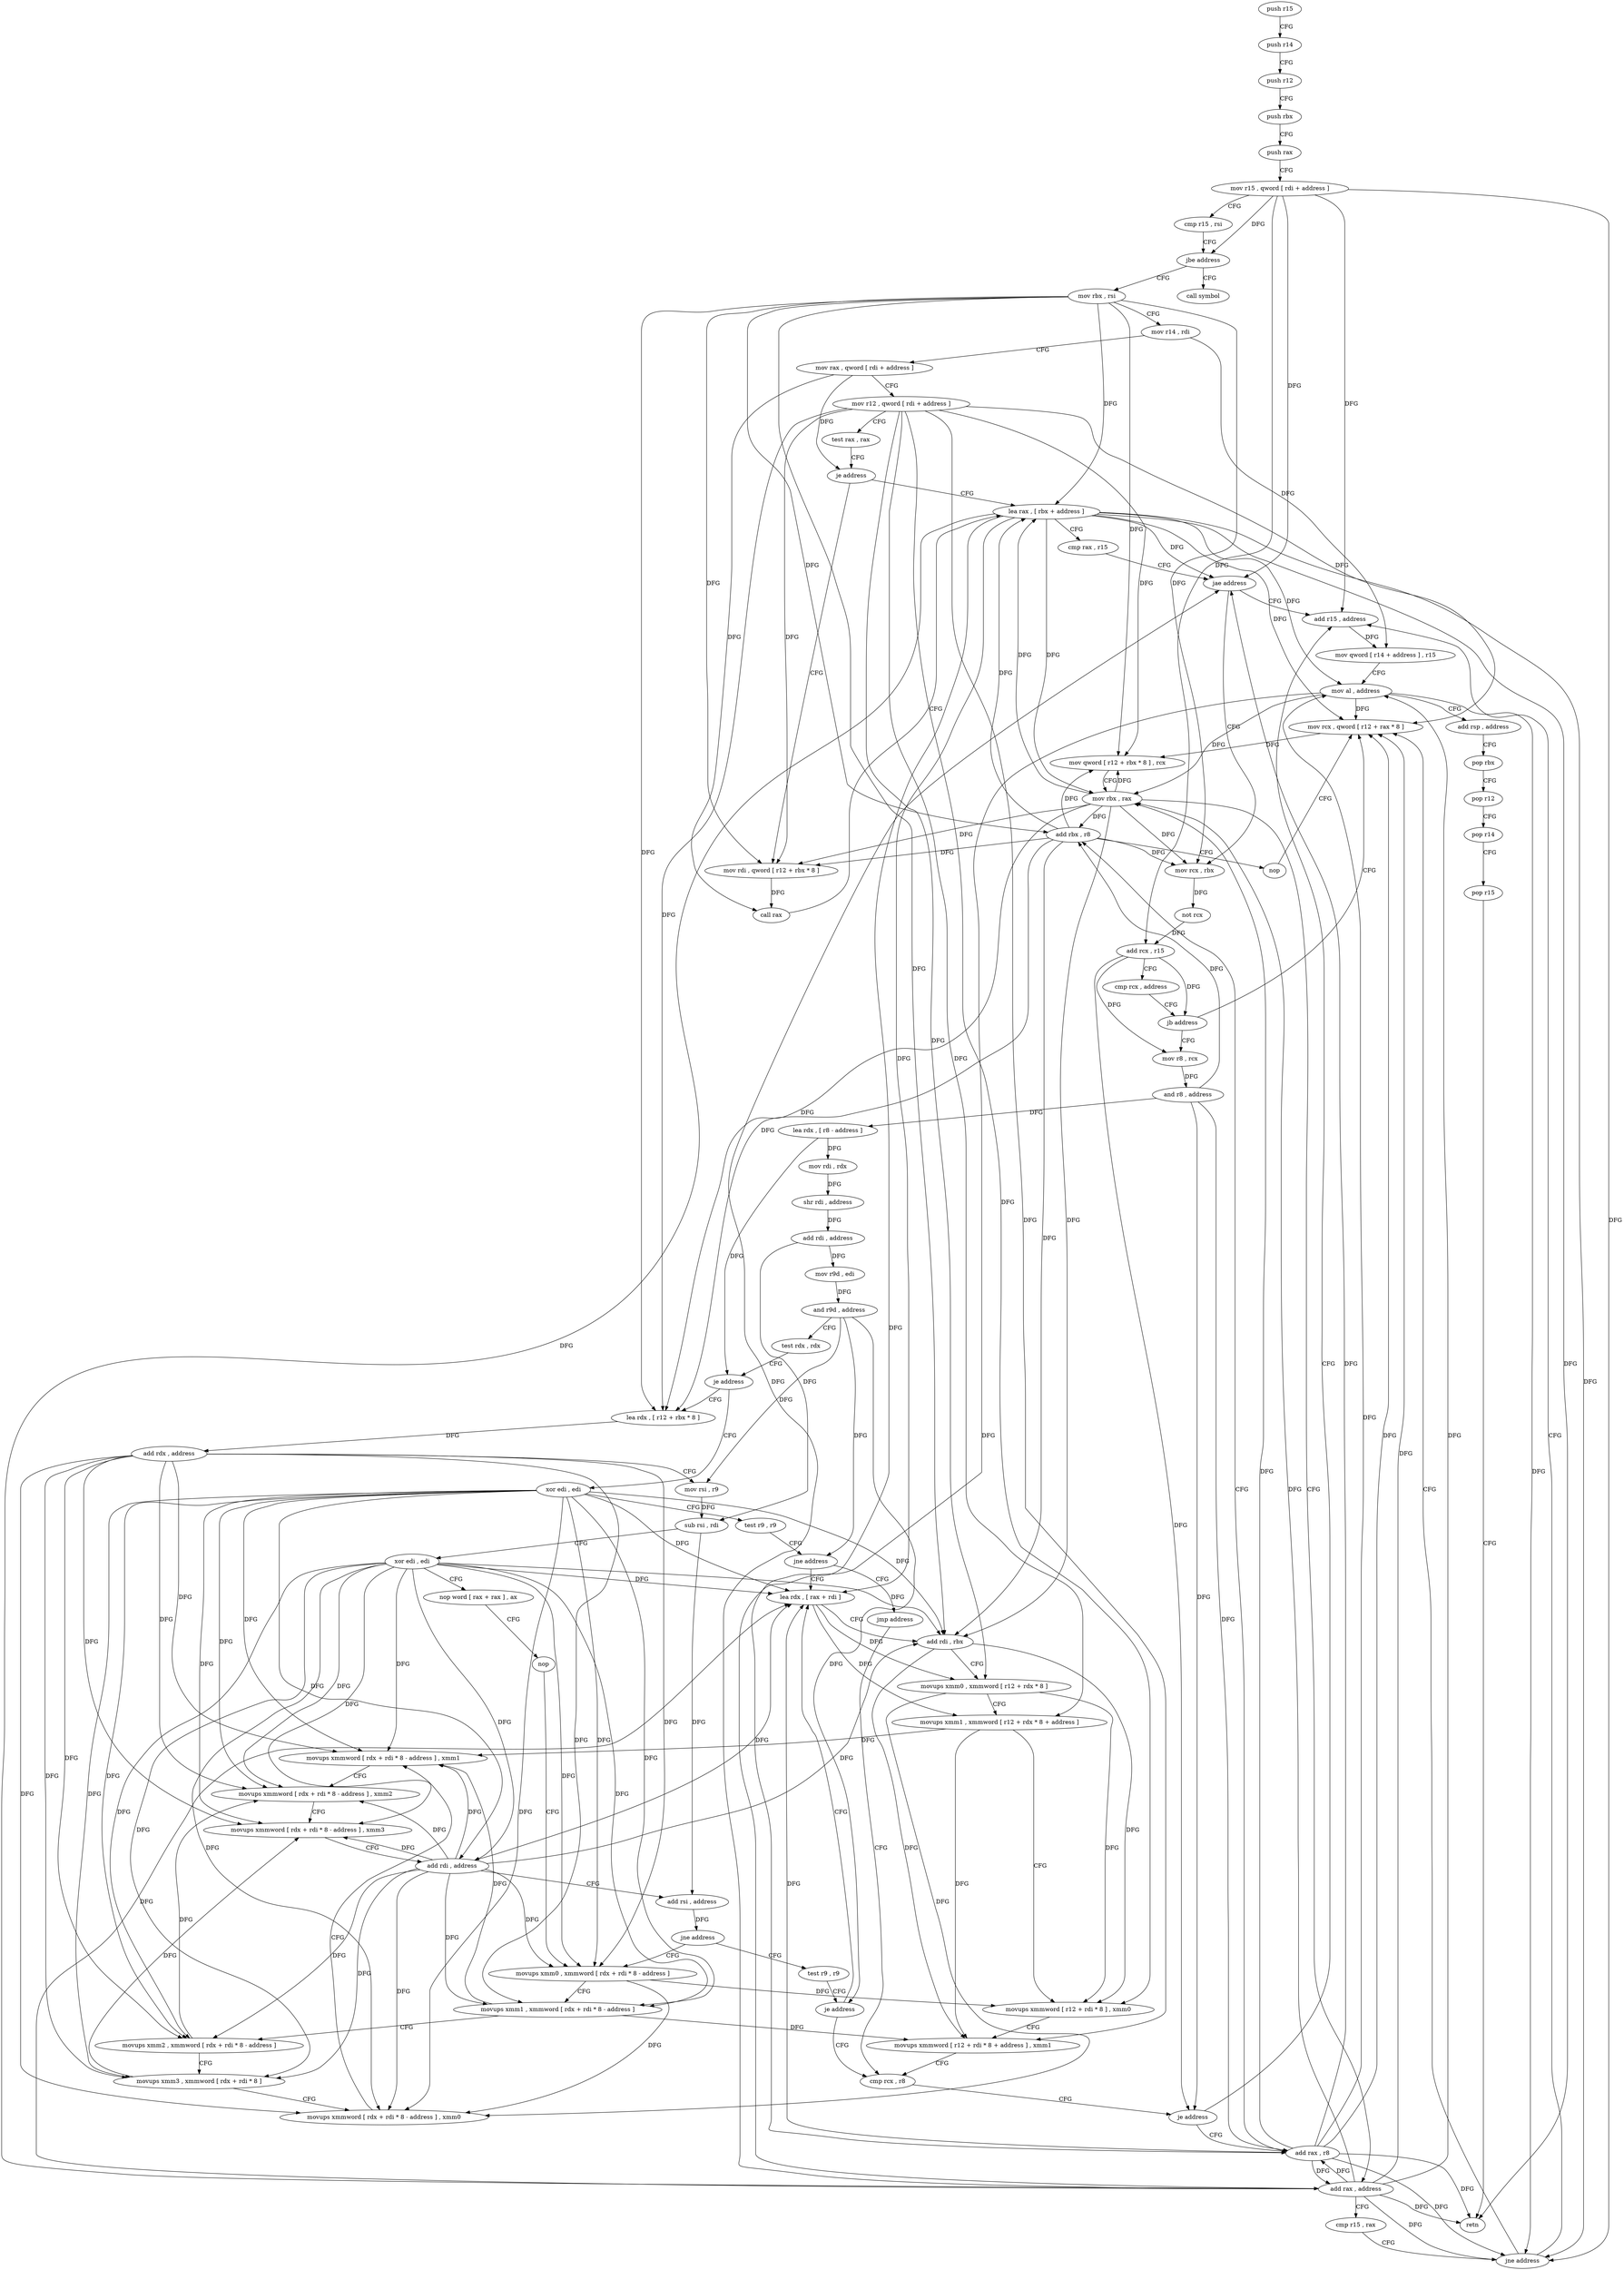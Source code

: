 digraph "func" {
"155648" [label = "push r15" ]
"155650" [label = "push r14" ]
"155652" [label = "push r12" ]
"155654" [label = "push rbx" ]
"155655" [label = "push rax" ]
"155656" [label = "mov r15 , qword [ rdi + address ]" ]
"155660" [label = "cmp r15 , rsi" ]
"155663" [label = "jbe address" ]
"155939" [label = "call symbol" ]
"155669" [label = "mov rbx , rsi" ]
"155672" [label = "mov r14 , rdi" ]
"155675" [label = "mov rax , qword [ rdi + address ]" ]
"155679" [label = "mov r12 , qword [ rdi + address ]" ]
"155683" [label = "test rax , rax" ]
"155686" [label = "je address" ]
"155694" [label = "lea rax , [ rbx + address ]" ]
"155688" [label = "mov rdi , qword [ r12 + rbx * 8 ]" ]
"155698" [label = "cmp rax , r15" ]
"155701" [label = "jae address" ]
"155908" [label = "add r15 , address" ]
"155707" [label = "mov rcx , rbx" ]
"155692" [label = "call rax" ]
"155912" [label = "mov qword [ r14 + address ] , r15" ]
"155916" [label = "mov al , address" ]
"155918" [label = "add rsp , address" ]
"155922" [label = "pop rbx" ]
"155923" [label = "pop r12" ]
"155925" [label = "pop r14" ]
"155927" [label = "pop r15" ]
"155929" [label = "retn" ]
"155710" [label = "not rcx" ]
"155713" [label = "add rcx , r15" ]
"155716" [label = "cmp rcx , address" ]
"155720" [label = "jb address" ]
"155888" [label = "mov rcx , qword [ r12 + rax * 8 ]" ]
"155726" [label = "mov r8 , rcx" ]
"155892" [label = "mov qword [ r12 + rbx * 8 ] , rcx" ]
"155896" [label = "mov rbx , rax" ]
"155899" [label = "add rax , address" ]
"155903" [label = "cmp r15 , rax" ]
"155906" [label = "jne address" ]
"155729" [label = "and r8 , address" ]
"155733" [label = "lea rdx , [ r8 - address ]" ]
"155737" [label = "mov rdi , rdx" ]
"155740" [label = "shr rdi , address" ]
"155744" [label = "add rdi , address" ]
"155748" [label = "mov r9d , edi" ]
"155751" [label = "and r9d , address" ]
"155755" [label = "test rdx , rdx" ]
"155758" [label = "je address" ]
"155930" [label = "xor edi , edi" ]
"155764" [label = "lea rdx , [ r12 + rbx * 8 ]" ]
"155932" [label = "test r9 , r9" ]
"155935" [label = "jne address" ]
"155846" [label = "lea rdx , [ rax + rdi ]" ]
"155937" [label = "jmp address" ]
"155768" [label = "add rdx , address" ]
"155772" [label = "mov rsi , r9" ]
"155775" [label = "sub rsi , rdi" ]
"155778" [label = "xor edi , edi" ]
"155780" [label = "nop word [ rax + rax ] , ax" ]
"155790" [label = "nop" ]
"155792" [label = "movups xmm0 , xmmword [ rdx + rdi * 8 - address ]" ]
"155850" [label = "add rdi , rbx" ]
"155853" [label = "movups xmm0 , xmmword [ r12 + rdx * 8 ]" ]
"155858" [label = "movups xmm1 , xmmword [ r12 + rdx * 8 + address ]" ]
"155864" [label = "movups xmmword [ r12 + rdi * 8 ] , xmm0" ]
"155869" [label = "movups xmmword [ r12 + rdi * 8 + address ] , xmm1" ]
"155875" [label = "cmp rcx , r8" ]
"155797" [label = "movups xmm1 , xmmword [ rdx + rdi * 8 - address ]" ]
"155802" [label = "movups xmm2 , xmmword [ rdx + rdi * 8 - address ]" ]
"155807" [label = "movups xmm3 , xmmword [ rdx + rdi * 8 ]" ]
"155811" [label = "movups xmmword [ rdx + rdi * 8 - address ] , xmm0" ]
"155816" [label = "movups xmmword [ rdx + rdi * 8 - address ] , xmm1" ]
"155821" [label = "movups xmmword [ rdx + rdi * 8 - address ] , xmm2" ]
"155826" [label = "movups xmmword [ rdx + rdi * 8 - address ] , xmm3" ]
"155831" [label = "add rdi , address" ]
"155835" [label = "add rsi , address" ]
"155839" [label = "jne address" ]
"155841" [label = "test r9 , r9" ]
"155844" [label = "je address" ]
"155880" [label = "add rax , r8" ]
"155883" [label = "add rbx , r8" ]
"155886" [label = "nop" ]
"155878" [label = "je address" ]
"155648" -> "155650" [ label = "CFG" ]
"155650" -> "155652" [ label = "CFG" ]
"155652" -> "155654" [ label = "CFG" ]
"155654" -> "155655" [ label = "CFG" ]
"155655" -> "155656" [ label = "CFG" ]
"155656" -> "155660" [ label = "CFG" ]
"155656" -> "155663" [ label = "DFG" ]
"155656" -> "155701" [ label = "DFG" ]
"155656" -> "155908" [ label = "DFG" ]
"155656" -> "155713" [ label = "DFG" ]
"155656" -> "155906" [ label = "DFG" ]
"155660" -> "155663" [ label = "CFG" ]
"155663" -> "155939" [ label = "CFG" ]
"155663" -> "155669" [ label = "CFG" ]
"155669" -> "155672" [ label = "CFG" ]
"155669" -> "155694" [ label = "DFG" ]
"155669" -> "155688" [ label = "DFG" ]
"155669" -> "155707" [ label = "DFG" ]
"155669" -> "155892" [ label = "DFG" ]
"155669" -> "155764" [ label = "DFG" ]
"155669" -> "155850" [ label = "DFG" ]
"155669" -> "155883" [ label = "DFG" ]
"155672" -> "155675" [ label = "CFG" ]
"155672" -> "155912" [ label = "DFG" ]
"155675" -> "155679" [ label = "CFG" ]
"155675" -> "155686" [ label = "DFG" ]
"155675" -> "155692" [ label = "DFG" ]
"155679" -> "155683" [ label = "CFG" ]
"155679" -> "155688" [ label = "DFG" ]
"155679" -> "155888" [ label = "DFG" ]
"155679" -> "155892" [ label = "DFG" ]
"155679" -> "155764" [ label = "DFG" ]
"155679" -> "155853" [ label = "DFG" ]
"155679" -> "155858" [ label = "DFG" ]
"155679" -> "155864" [ label = "DFG" ]
"155679" -> "155869" [ label = "DFG" ]
"155683" -> "155686" [ label = "CFG" ]
"155686" -> "155694" [ label = "CFG" ]
"155686" -> "155688" [ label = "CFG" ]
"155694" -> "155698" [ label = "CFG" ]
"155694" -> "155701" [ label = "DFG" ]
"155694" -> "155916" [ label = "DFG" ]
"155694" -> "155929" [ label = "DFG" ]
"155694" -> "155888" [ label = "DFG" ]
"155694" -> "155896" [ label = "DFG" ]
"155694" -> "155899" [ label = "DFG" ]
"155694" -> "155906" [ label = "DFG" ]
"155694" -> "155846" [ label = "DFG" ]
"155694" -> "155880" [ label = "DFG" ]
"155688" -> "155692" [ label = "DFG" ]
"155698" -> "155701" [ label = "CFG" ]
"155701" -> "155908" [ label = "CFG" ]
"155701" -> "155707" [ label = "CFG" ]
"155908" -> "155912" [ label = "DFG" ]
"155707" -> "155710" [ label = "DFG" ]
"155692" -> "155694" [ label = "CFG" ]
"155912" -> "155916" [ label = "CFG" ]
"155916" -> "155918" [ label = "CFG" ]
"155916" -> "155888" [ label = "DFG" ]
"155916" -> "155896" [ label = "DFG" ]
"155916" -> "155899" [ label = "DFG" ]
"155916" -> "155906" [ label = "DFG" ]
"155918" -> "155922" [ label = "CFG" ]
"155922" -> "155923" [ label = "CFG" ]
"155923" -> "155925" [ label = "CFG" ]
"155925" -> "155927" [ label = "CFG" ]
"155927" -> "155929" [ label = "CFG" ]
"155710" -> "155713" [ label = "DFG" ]
"155713" -> "155716" [ label = "CFG" ]
"155713" -> "155720" [ label = "DFG" ]
"155713" -> "155726" [ label = "DFG" ]
"155713" -> "155878" [ label = "DFG" ]
"155716" -> "155720" [ label = "CFG" ]
"155720" -> "155888" [ label = "CFG" ]
"155720" -> "155726" [ label = "CFG" ]
"155888" -> "155892" [ label = "DFG" ]
"155726" -> "155729" [ label = "DFG" ]
"155892" -> "155896" [ label = "CFG" ]
"155896" -> "155899" [ label = "CFG" ]
"155896" -> "155694" [ label = "DFG" ]
"155896" -> "155688" [ label = "DFG" ]
"155896" -> "155707" [ label = "DFG" ]
"155896" -> "155892" [ label = "DFG" ]
"155896" -> "155764" [ label = "DFG" ]
"155896" -> "155850" [ label = "DFG" ]
"155896" -> "155883" [ label = "DFG" ]
"155899" -> "155903" [ label = "CFG" ]
"155899" -> "155916" [ label = "DFG" ]
"155899" -> "155888" [ label = "DFG" ]
"155899" -> "155896" [ label = "DFG" ]
"155899" -> "155701" [ label = "DFG" ]
"155899" -> "155929" [ label = "DFG" ]
"155899" -> "155906" [ label = "DFG" ]
"155899" -> "155846" [ label = "DFG" ]
"155899" -> "155880" [ label = "DFG" ]
"155903" -> "155906" [ label = "CFG" ]
"155906" -> "155888" [ label = "CFG" ]
"155906" -> "155908" [ label = "CFG" ]
"155729" -> "155733" [ label = "DFG" ]
"155729" -> "155878" [ label = "DFG" ]
"155729" -> "155880" [ label = "DFG" ]
"155729" -> "155883" [ label = "DFG" ]
"155733" -> "155737" [ label = "DFG" ]
"155733" -> "155758" [ label = "DFG" ]
"155737" -> "155740" [ label = "DFG" ]
"155740" -> "155744" [ label = "DFG" ]
"155744" -> "155748" [ label = "DFG" ]
"155744" -> "155775" [ label = "DFG" ]
"155748" -> "155751" [ label = "DFG" ]
"155751" -> "155755" [ label = "CFG" ]
"155751" -> "155935" [ label = "DFG" ]
"155751" -> "155772" [ label = "DFG" ]
"155751" -> "155844" [ label = "DFG" ]
"155755" -> "155758" [ label = "CFG" ]
"155758" -> "155930" [ label = "CFG" ]
"155758" -> "155764" [ label = "CFG" ]
"155930" -> "155932" [ label = "CFG" ]
"155930" -> "155846" [ label = "DFG" ]
"155930" -> "155850" [ label = "DFG" ]
"155930" -> "155792" [ label = "DFG" ]
"155930" -> "155797" [ label = "DFG" ]
"155930" -> "155802" [ label = "DFG" ]
"155930" -> "155807" [ label = "DFG" ]
"155930" -> "155811" [ label = "DFG" ]
"155930" -> "155816" [ label = "DFG" ]
"155930" -> "155821" [ label = "DFG" ]
"155930" -> "155826" [ label = "DFG" ]
"155930" -> "155831" [ label = "DFG" ]
"155764" -> "155768" [ label = "DFG" ]
"155932" -> "155935" [ label = "CFG" ]
"155935" -> "155846" [ label = "CFG" ]
"155935" -> "155937" [ label = "CFG" ]
"155846" -> "155850" [ label = "CFG" ]
"155846" -> "155853" [ label = "DFG" ]
"155846" -> "155858" [ label = "DFG" ]
"155937" -> "155875" [ label = "CFG" ]
"155768" -> "155772" [ label = "CFG" ]
"155768" -> "155792" [ label = "DFG" ]
"155768" -> "155797" [ label = "DFG" ]
"155768" -> "155802" [ label = "DFG" ]
"155768" -> "155807" [ label = "DFG" ]
"155768" -> "155811" [ label = "DFG" ]
"155768" -> "155816" [ label = "DFG" ]
"155768" -> "155821" [ label = "DFG" ]
"155768" -> "155826" [ label = "DFG" ]
"155772" -> "155775" [ label = "DFG" ]
"155775" -> "155778" [ label = "CFG" ]
"155775" -> "155835" [ label = "DFG" ]
"155778" -> "155780" [ label = "CFG" ]
"155778" -> "155846" [ label = "DFG" ]
"155778" -> "155850" [ label = "DFG" ]
"155778" -> "155792" [ label = "DFG" ]
"155778" -> "155797" [ label = "DFG" ]
"155778" -> "155802" [ label = "DFG" ]
"155778" -> "155807" [ label = "DFG" ]
"155778" -> "155811" [ label = "DFG" ]
"155778" -> "155816" [ label = "DFG" ]
"155778" -> "155821" [ label = "DFG" ]
"155778" -> "155826" [ label = "DFG" ]
"155778" -> "155831" [ label = "DFG" ]
"155780" -> "155790" [ label = "CFG" ]
"155790" -> "155792" [ label = "CFG" ]
"155792" -> "155797" [ label = "CFG" ]
"155792" -> "155864" [ label = "DFG" ]
"155792" -> "155811" [ label = "DFG" ]
"155850" -> "155853" [ label = "CFG" ]
"155850" -> "155864" [ label = "DFG" ]
"155850" -> "155869" [ label = "DFG" ]
"155853" -> "155858" [ label = "CFG" ]
"155853" -> "155864" [ label = "DFG" ]
"155853" -> "155811" [ label = "DFG" ]
"155858" -> "155864" [ label = "CFG" ]
"155858" -> "155869" [ label = "DFG" ]
"155858" -> "155816" [ label = "DFG" ]
"155864" -> "155869" [ label = "CFG" ]
"155869" -> "155875" [ label = "CFG" ]
"155875" -> "155878" [ label = "CFG" ]
"155797" -> "155802" [ label = "CFG" ]
"155797" -> "155869" [ label = "DFG" ]
"155797" -> "155816" [ label = "DFG" ]
"155802" -> "155807" [ label = "CFG" ]
"155802" -> "155821" [ label = "DFG" ]
"155807" -> "155811" [ label = "CFG" ]
"155807" -> "155826" [ label = "DFG" ]
"155811" -> "155816" [ label = "CFG" ]
"155816" -> "155821" [ label = "CFG" ]
"155821" -> "155826" [ label = "CFG" ]
"155826" -> "155831" [ label = "CFG" ]
"155831" -> "155835" [ label = "CFG" ]
"155831" -> "155846" [ label = "DFG" ]
"155831" -> "155792" [ label = "DFG" ]
"155831" -> "155797" [ label = "DFG" ]
"155831" -> "155802" [ label = "DFG" ]
"155831" -> "155807" [ label = "DFG" ]
"155831" -> "155850" [ label = "DFG" ]
"155831" -> "155811" [ label = "DFG" ]
"155831" -> "155816" [ label = "DFG" ]
"155831" -> "155821" [ label = "DFG" ]
"155831" -> "155826" [ label = "DFG" ]
"155835" -> "155839" [ label = "DFG" ]
"155839" -> "155792" [ label = "CFG" ]
"155839" -> "155841" [ label = "CFG" ]
"155841" -> "155844" [ label = "CFG" ]
"155844" -> "155875" [ label = "CFG" ]
"155844" -> "155846" [ label = "CFG" ]
"155880" -> "155883" [ label = "CFG" ]
"155880" -> "155916" [ label = "DFG" ]
"155880" -> "155888" [ label = "DFG" ]
"155880" -> "155896" [ label = "DFG" ]
"155880" -> "155899" [ label = "DFG" ]
"155880" -> "155906" [ label = "DFG" ]
"155880" -> "155701" [ label = "DFG" ]
"155880" -> "155929" [ label = "DFG" ]
"155880" -> "155846" [ label = "DFG" ]
"155883" -> "155886" [ label = "CFG" ]
"155883" -> "155694" [ label = "DFG" ]
"155883" -> "155688" [ label = "DFG" ]
"155883" -> "155707" [ label = "DFG" ]
"155883" -> "155764" [ label = "DFG" ]
"155883" -> "155850" [ label = "DFG" ]
"155883" -> "155892" [ label = "DFG" ]
"155886" -> "155888" [ label = "CFG" ]
"155878" -> "155908" [ label = "CFG" ]
"155878" -> "155880" [ label = "CFG" ]
}
